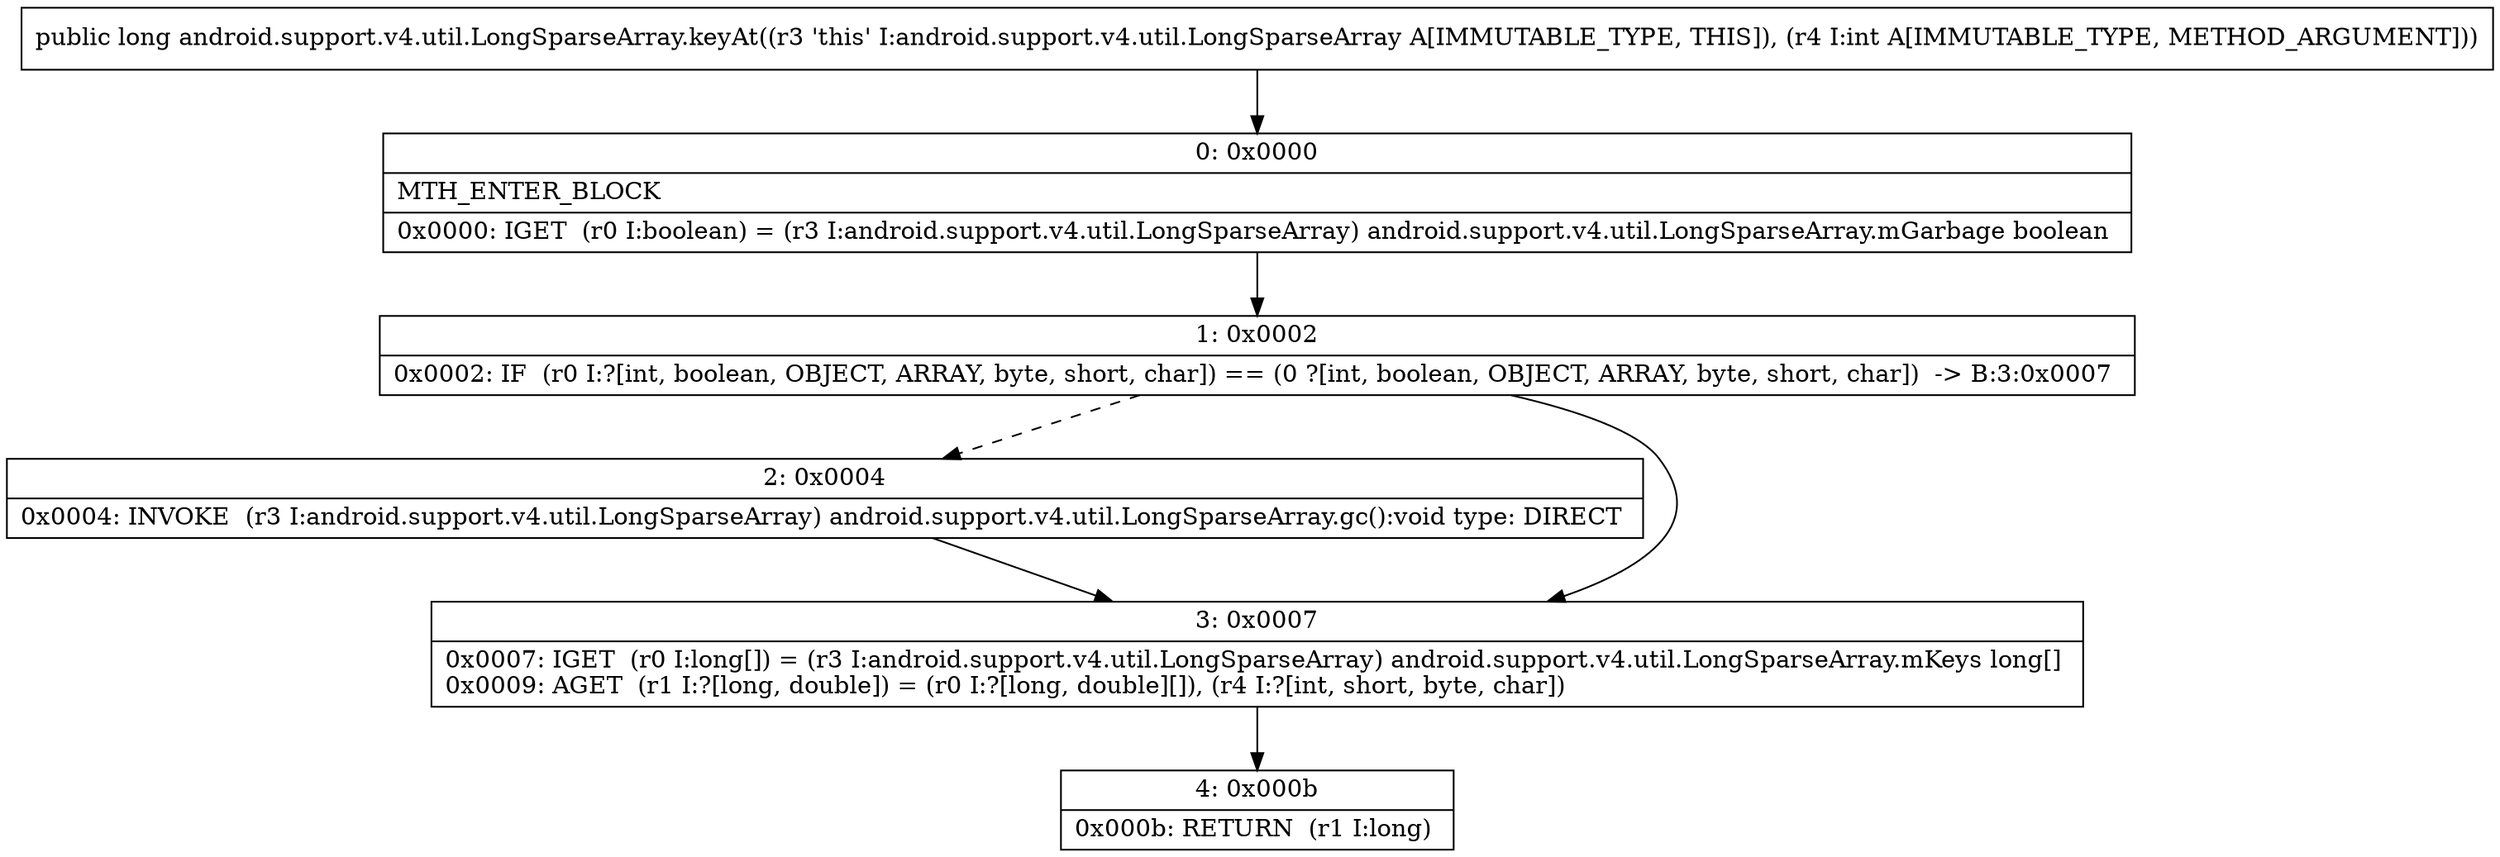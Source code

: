 digraph "CFG forandroid.support.v4.util.LongSparseArray.keyAt(I)J" {
Node_0 [shape=record,label="{0\:\ 0x0000|MTH_ENTER_BLOCK\l|0x0000: IGET  (r0 I:boolean) = (r3 I:android.support.v4.util.LongSparseArray) android.support.v4.util.LongSparseArray.mGarbage boolean \l}"];
Node_1 [shape=record,label="{1\:\ 0x0002|0x0002: IF  (r0 I:?[int, boolean, OBJECT, ARRAY, byte, short, char]) == (0 ?[int, boolean, OBJECT, ARRAY, byte, short, char])  \-\> B:3:0x0007 \l}"];
Node_2 [shape=record,label="{2\:\ 0x0004|0x0004: INVOKE  (r3 I:android.support.v4.util.LongSparseArray) android.support.v4.util.LongSparseArray.gc():void type: DIRECT \l}"];
Node_3 [shape=record,label="{3\:\ 0x0007|0x0007: IGET  (r0 I:long[]) = (r3 I:android.support.v4.util.LongSparseArray) android.support.v4.util.LongSparseArray.mKeys long[] \l0x0009: AGET  (r1 I:?[long, double]) = (r0 I:?[long, double][]), (r4 I:?[int, short, byte, char]) \l}"];
Node_4 [shape=record,label="{4\:\ 0x000b|0x000b: RETURN  (r1 I:long) \l}"];
MethodNode[shape=record,label="{public long android.support.v4.util.LongSparseArray.keyAt((r3 'this' I:android.support.v4.util.LongSparseArray A[IMMUTABLE_TYPE, THIS]), (r4 I:int A[IMMUTABLE_TYPE, METHOD_ARGUMENT])) }"];
MethodNode -> Node_0;
Node_0 -> Node_1;
Node_1 -> Node_2[style=dashed];
Node_1 -> Node_3;
Node_2 -> Node_3;
Node_3 -> Node_4;
}

